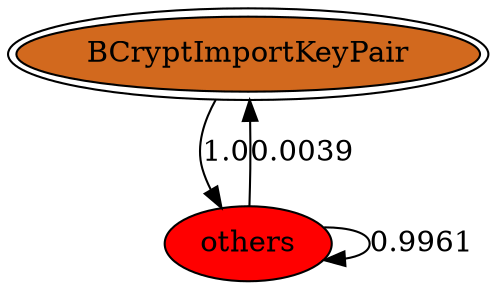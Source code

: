 digraph "./REPORTS/63266.json/API_PER_CATEGORY/CryptImportPublicKeyInfo.exe_3904_CNG Cryptographic Primitive_API_per_Category_Transition_Matrix" {
	BCryptImportKeyPair [label=BCryptImportKeyPair fillcolor=chocolate peripheries=2 style=filled]
	others [label=others fillcolor=red style=filled]
	BCryptImportKeyPair -> others [label=1.0 fontcolor=black]
	others -> BCryptImportKeyPair [label=0.0039 fontcolor=black]
	others -> others [label=0.9961 fontcolor=black]
}
